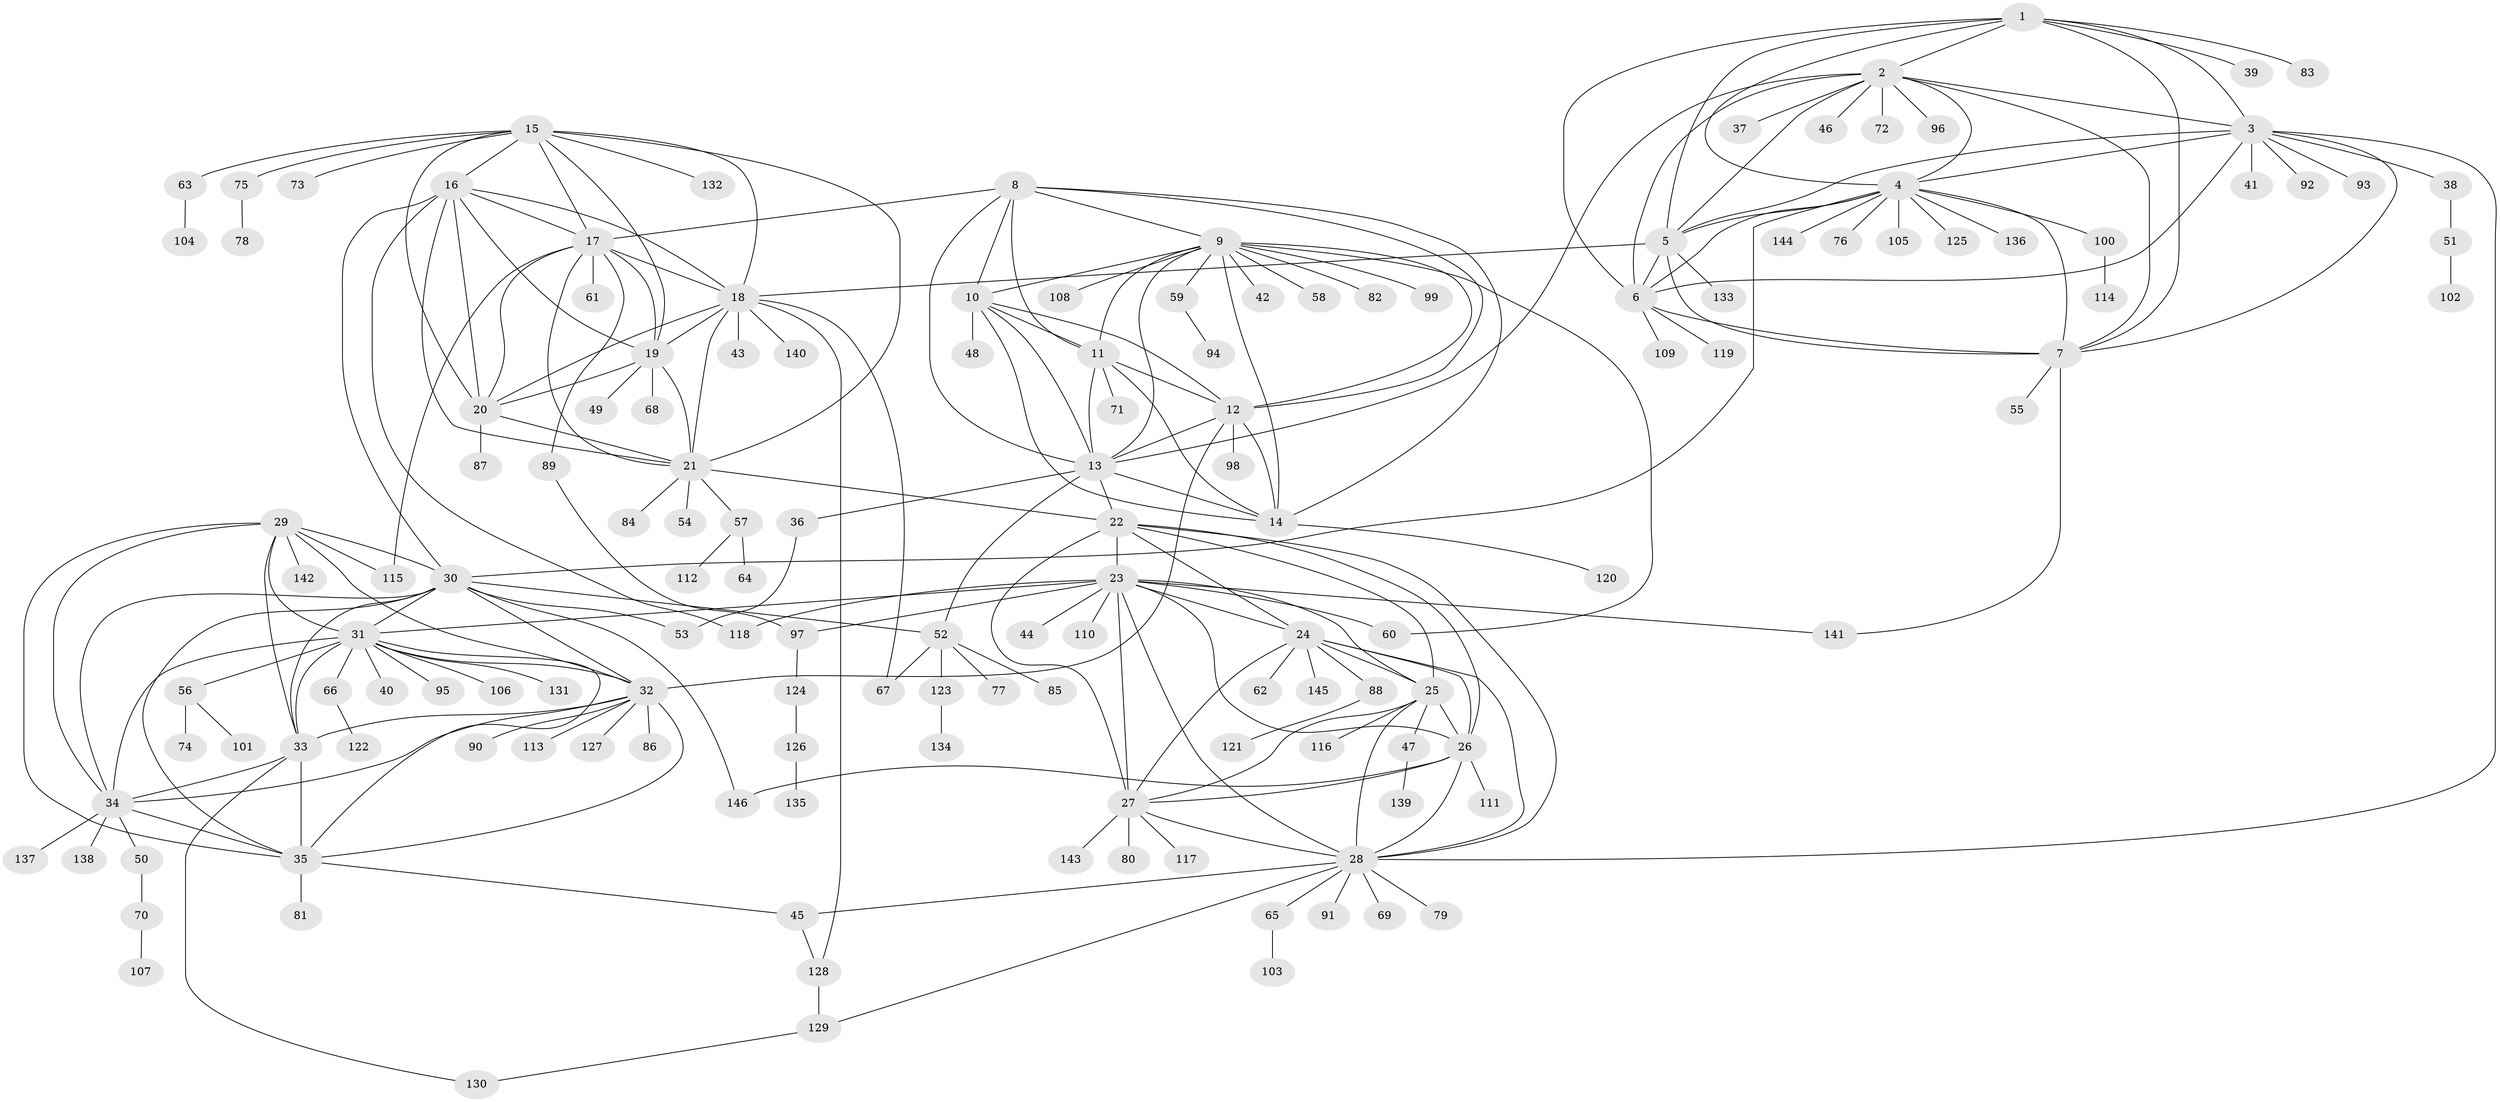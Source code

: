 // coarse degree distribution, {12: 0.029411764705882353, 8: 0.09803921568627451, 14: 0.00980392156862745, 9: 0.0196078431372549, 7: 0.0392156862745098, 4: 0.0196078431372549, 10: 0.0392156862745098, 2: 0.09803921568627451, 1: 0.6078431372549019, 3: 0.0392156862745098}
// Generated by graph-tools (version 1.1) at 2025/19/03/04/25 18:19:57]
// undirected, 146 vertices, 239 edges
graph export_dot {
graph [start="1"]
  node [color=gray90,style=filled];
  1;
  2;
  3;
  4;
  5;
  6;
  7;
  8;
  9;
  10;
  11;
  12;
  13;
  14;
  15;
  16;
  17;
  18;
  19;
  20;
  21;
  22;
  23;
  24;
  25;
  26;
  27;
  28;
  29;
  30;
  31;
  32;
  33;
  34;
  35;
  36;
  37;
  38;
  39;
  40;
  41;
  42;
  43;
  44;
  45;
  46;
  47;
  48;
  49;
  50;
  51;
  52;
  53;
  54;
  55;
  56;
  57;
  58;
  59;
  60;
  61;
  62;
  63;
  64;
  65;
  66;
  67;
  68;
  69;
  70;
  71;
  72;
  73;
  74;
  75;
  76;
  77;
  78;
  79;
  80;
  81;
  82;
  83;
  84;
  85;
  86;
  87;
  88;
  89;
  90;
  91;
  92;
  93;
  94;
  95;
  96;
  97;
  98;
  99;
  100;
  101;
  102;
  103;
  104;
  105;
  106;
  107;
  108;
  109;
  110;
  111;
  112;
  113;
  114;
  115;
  116;
  117;
  118;
  119;
  120;
  121;
  122;
  123;
  124;
  125;
  126;
  127;
  128;
  129;
  130;
  131;
  132;
  133;
  134;
  135;
  136;
  137;
  138;
  139;
  140;
  141;
  142;
  143;
  144;
  145;
  146;
  1 -- 2;
  1 -- 3;
  1 -- 4;
  1 -- 5;
  1 -- 6;
  1 -- 7;
  1 -- 39;
  1 -- 83;
  2 -- 3;
  2 -- 4;
  2 -- 5;
  2 -- 6;
  2 -- 7;
  2 -- 13;
  2 -- 37;
  2 -- 46;
  2 -- 72;
  2 -- 96;
  3 -- 4;
  3 -- 5;
  3 -- 6;
  3 -- 7;
  3 -- 28;
  3 -- 38;
  3 -- 41;
  3 -- 92;
  3 -- 93;
  4 -- 5;
  4 -- 6;
  4 -- 7;
  4 -- 30;
  4 -- 76;
  4 -- 100;
  4 -- 105;
  4 -- 125;
  4 -- 136;
  4 -- 144;
  5 -- 6;
  5 -- 7;
  5 -- 18;
  5 -- 133;
  6 -- 7;
  6 -- 109;
  6 -- 119;
  7 -- 55;
  7 -- 141;
  8 -- 9;
  8 -- 10;
  8 -- 11;
  8 -- 12;
  8 -- 13;
  8 -- 14;
  8 -- 17;
  9 -- 10;
  9 -- 11;
  9 -- 12;
  9 -- 13;
  9 -- 14;
  9 -- 42;
  9 -- 58;
  9 -- 59;
  9 -- 60;
  9 -- 82;
  9 -- 99;
  9 -- 108;
  10 -- 11;
  10 -- 12;
  10 -- 13;
  10 -- 14;
  10 -- 48;
  11 -- 12;
  11 -- 13;
  11 -- 14;
  11 -- 71;
  12 -- 13;
  12 -- 14;
  12 -- 32;
  12 -- 98;
  13 -- 14;
  13 -- 22;
  13 -- 36;
  13 -- 52;
  14 -- 120;
  15 -- 16;
  15 -- 17;
  15 -- 18;
  15 -- 19;
  15 -- 20;
  15 -- 21;
  15 -- 63;
  15 -- 73;
  15 -- 75;
  15 -- 132;
  16 -- 17;
  16 -- 18;
  16 -- 19;
  16 -- 20;
  16 -- 21;
  16 -- 30;
  16 -- 118;
  17 -- 18;
  17 -- 19;
  17 -- 20;
  17 -- 21;
  17 -- 61;
  17 -- 89;
  17 -- 115;
  18 -- 19;
  18 -- 20;
  18 -- 21;
  18 -- 43;
  18 -- 67;
  18 -- 128;
  18 -- 140;
  19 -- 20;
  19 -- 21;
  19 -- 49;
  19 -- 68;
  20 -- 21;
  20 -- 87;
  21 -- 22;
  21 -- 54;
  21 -- 57;
  21 -- 84;
  22 -- 23;
  22 -- 24;
  22 -- 25;
  22 -- 26;
  22 -- 27;
  22 -- 28;
  23 -- 24;
  23 -- 25;
  23 -- 26;
  23 -- 27;
  23 -- 28;
  23 -- 31;
  23 -- 44;
  23 -- 60;
  23 -- 97;
  23 -- 110;
  23 -- 118;
  23 -- 141;
  24 -- 25;
  24 -- 26;
  24 -- 27;
  24 -- 28;
  24 -- 62;
  24 -- 88;
  24 -- 145;
  25 -- 26;
  25 -- 27;
  25 -- 28;
  25 -- 47;
  25 -- 116;
  26 -- 27;
  26 -- 28;
  26 -- 111;
  26 -- 146;
  27 -- 28;
  27 -- 80;
  27 -- 117;
  27 -- 143;
  28 -- 45;
  28 -- 65;
  28 -- 69;
  28 -- 79;
  28 -- 91;
  28 -- 129;
  29 -- 30;
  29 -- 31;
  29 -- 32;
  29 -- 33;
  29 -- 34;
  29 -- 35;
  29 -- 115;
  29 -- 142;
  30 -- 31;
  30 -- 32;
  30 -- 33;
  30 -- 34;
  30 -- 35;
  30 -- 52;
  30 -- 53;
  30 -- 146;
  31 -- 32;
  31 -- 33;
  31 -- 34;
  31 -- 35;
  31 -- 40;
  31 -- 56;
  31 -- 66;
  31 -- 95;
  31 -- 106;
  31 -- 131;
  32 -- 33;
  32 -- 34;
  32 -- 35;
  32 -- 86;
  32 -- 90;
  32 -- 113;
  32 -- 127;
  33 -- 34;
  33 -- 35;
  33 -- 130;
  34 -- 35;
  34 -- 50;
  34 -- 137;
  34 -- 138;
  35 -- 45;
  35 -- 81;
  36 -- 53;
  38 -- 51;
  45 -- 128;
  47 -- 139;
  50 -- 70;
  51 -- 102;
  52 -- 67;
  52 -- 77;
  52 -- 85;
  52 -- 123;
  56 -- 74;
  56 -- 101;
  57 -- 64;
  57 -- 112;
  59 -- 94;
  63 -- 104;
  65 -- 103;
  66 -- 122;
  70 -- 107;
  75 -- 78;
  88 -- 121;
  89 -- 97;
  97 -- 124;
  100 -- 114;
  123 -- 134;
  124 -- 126;
  126 -- 135;
  128 -- 129;
  129 -- 130;
}
